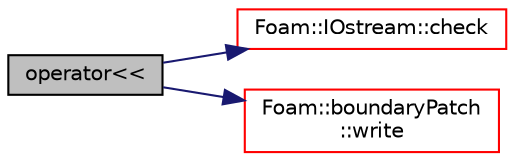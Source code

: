 digraph "operator&lt;&lt;"
{
  bgcolor="transparent";
  edge [fontname="Helvetica",fontsize="10",labelfontname="Helvetica",labelfontsize="10"];
  node [fontname="Helvetica",fontsize="10",shape=record];
  rankdir="LR";
  Node132 [label="operator\<\<",height=0.2,width=0.4,color="black", fillcolor="grey75", style="filled", fontcolor="black"];
  Node132 -> Node133 [color="midnightblue",fontsize="10",style="solid",fontname="Helvetica"];
  Node133 [label="Foam::IOstream::check",height=0.2,width=0.4,color="red",URL="$a27333.html#a367eb3425fc4e8270e2aa961df8ac8a5",tooltip="Check IOstream status for given operation. "];
  Node132 -> Node184 [color="midnightblue",fontsize="10",style="solid",fontname="Helvetica"];
  Node184 [label="Foam::boundaryPatch\l::write",height=0.2,width=0.4,color="red",URL="$a22173.html#a293fdfec8bdfbd5c3913ab4c9f3454ff",tooltip="Write dictionary. "];
}
